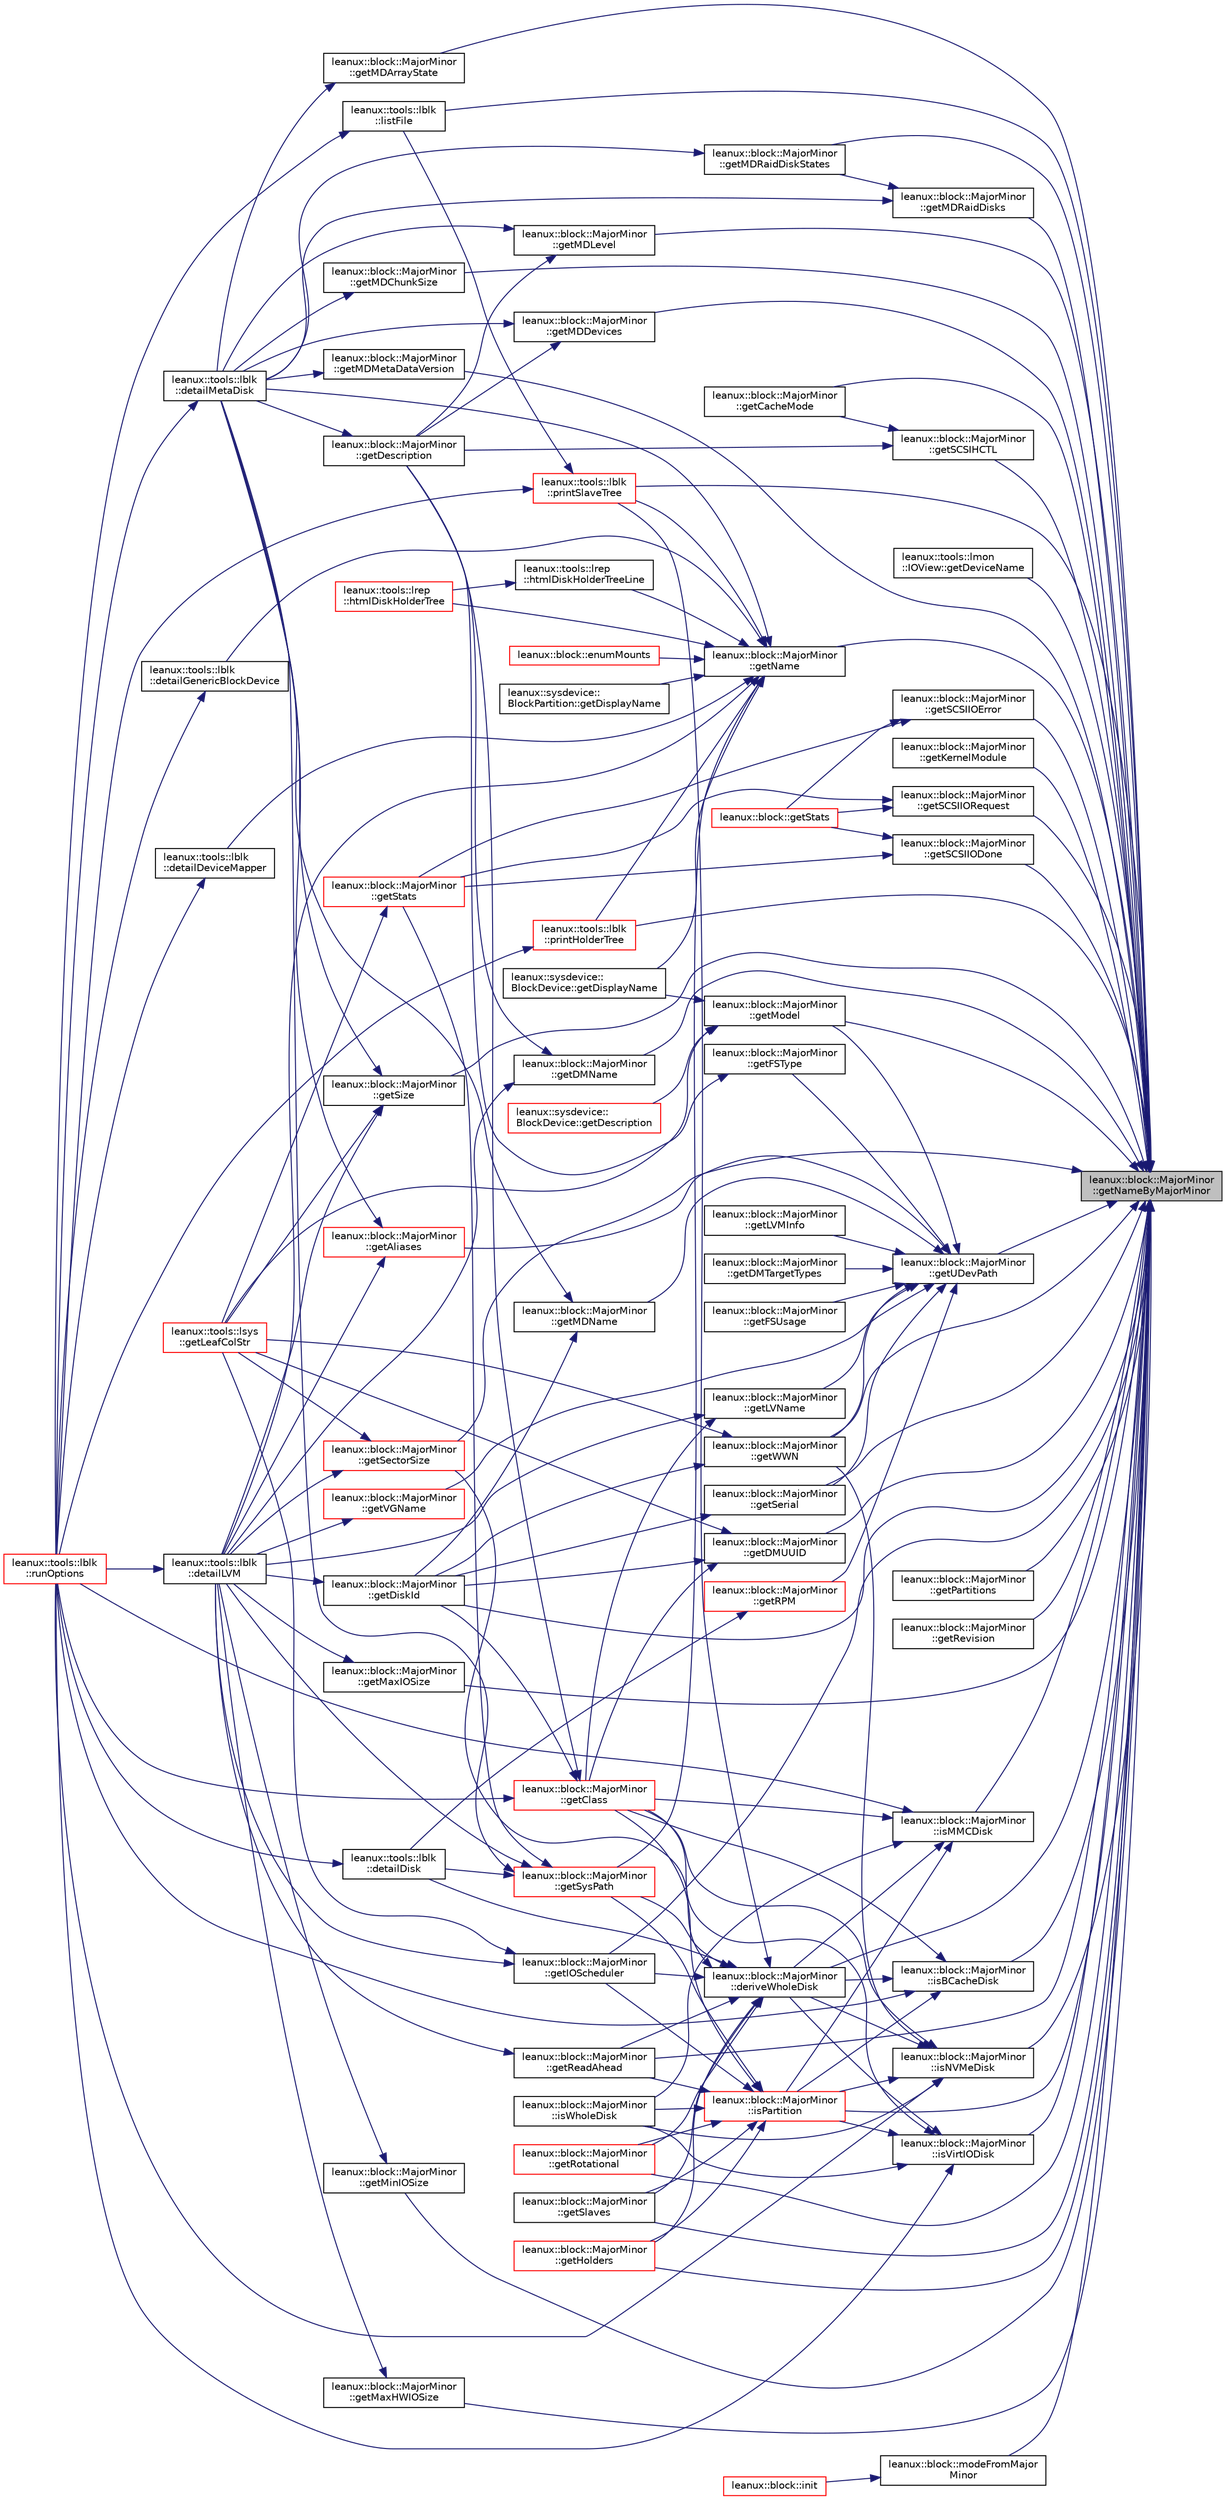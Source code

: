 digraph "leanux::block::MajorMinor::getNameByMajorMinor"
{
 // LATEX_PDF_SIZE
  bgcolor="transparent";
  edge [fontname="Helvetica",fontsize="10",labelfontname="Helvetica",labelfontsize="10"];
  node [fontname="Helvetica",fontsize="10",shape=record];
  rankdir="RL";
  Node1 [label="leanux::block::MajorMinor\l::getNameByMajorMinor",height=0.2,width=0.4,color="black", fillcolor="grey75", style="filled", fontcolor="black",tooltip="Get the DeviceName for the MajorMinor."];
  Node1 -> Node2 [dir="back",color="midnightblue",fontsize="10",style="solid",fontname="Helvetica"];
  Node2 [label="leanux::block::MajorMinor\l::deriveWholeDisk",height=0.2,width=0.4,color="black",URL="$classleanux_1_1block_1_1MajorMinor.html#a5771b2baf04dd79e61c5bcd3f4ec532c",tooltip="Derive the MajorMinor of the whole disk holding a partition."];
  Node2 -> Node3 [dir="back",color="midnightblue",fontsize="10",style="solid",fontname="Helvetica"];
  Node3 [label="leanux::tools::lblk\l::detailDisk",height=0.2,width=0.4,color="black",URL="$namespaceleanux_1_1tools_1_1lblk.html#ade16c362a9900ba9267433bf57da42ce",tooltip="Write disk details."];
  Node3 -> Node4 [dir="back",color="midnightblue",fontsize="10",style="solid",fontname="Helvetica"];
  Node4 [label="leanux::tools::lblk\l::runOptions",height=0.2,width=0.4,color="red",URL="$namespaceleanux_1_1tools_1_1lblk.html#aafee1346a1081bfa4f7470f921cd66b8",tooltip="Direct output run from options."];
  Node2 -> Node7 [dir="back",color="midnightblue",fontsize="10",style="solid",fontname="Helvetica"];
  Node7 [label="leanux::block::MajorMinor\l::getHolders",height=0.2,width=0.4,color="red",URL="$classleanux_1_1block_1_1MajorMinor.html#af09033a9db9d908d1132bbab667a0801",tooltip="Get a list of devices holding (using) the device m."];
  Node2 -> Node11 [dir="back",color="midnightblue",fontsize="10",style="solid",fontname="Helvetica"];
  Node11 [label="leanux::block::MajorMinor\l::getIOScheduler",height=0.2,width=0.4,color="black",URL="$classleanux_1_1block_1_1MajorMinor.html#aefbe4f5de2bcdf31cfb0ece97e8e12e7",tooltip="get the IO scheduler (elevator) configured for the device."];
  Node11 -> Node12 [dir="back",color="midnightblue",fontsize="10",style="solid",fontname="Helvetica"];
  Node12 [label="leanux::tools::lblk\l::detailLVM",height=0.2,width=0.4,color="black",URL="$namespaceleanux_1_1tools_1_1lblk.html#ac57ae7d9a91a4259052d4ae1da5a36a2",tooltip="Write LVM details."];
  Node12 -> Node4 [dir="back",color="midnightblue",fontsize="10",style="solid",fontname="Helvetica"];
  Node11 -> Node13 [dir="back",color="midnightblue",fontsize="10",style="solid",fontname="Helvetica"];
  Node13 [label="leanux::tools::lsys\l::getLeafColStr",height=0.2,width=0.4,color="red",URL="$namespaceleanux_1_1tools_1_1lsys.html#a4a56050ff78d8c77b6a699ff6d5aea50",tooltip="get named field attributes for the SysDevice."];
  Node2 -> Node18 [dir="back",color="midnightblue",fontsize="10",style="solid",fontname="Helvetica"];
  Node18 [label="leanux::block::MajorMinor\l::getReadAhead",height=0.2,width=0.4,color="black",URL="$classleanux_1_1block_1_1MajorMinor.html#a80d3a92692140016ab3973ace30d65c2",tooltip="get the read-ahead size for the device"];
  Node18 -> Node12 [dir="back",color="midnightblue",fontsize="10",style="solid",fontname="Helvetica"];
  Node2 -> Node19 [dir="back",color="midnightblue",fontsize="10",style="solid",fontname="Helvetica"];
  Node19 [label="leanux::block::MajorMinor\l::getRotational",height=0.2,width=0.4,color="red",URL="$classleanux_1_1block_1_1MajorMinor.html#ae8569c67c7ab725af5c89e8e01011a7b",tooltip="Chech if a disk is mechanical or solid state."];
  Node2 -> Node21 [dir="back",color="midnightblue",fontsize="10",style="solid",fontname="Helvetica"];
  Node21 [label="leanux::block::MajorMinor\l::getSectorSize",height=0.2,width=0.4,color="red",URL="$classleanux_1_1block_1_1MajorMinor.html#a89962016f65109842c3941fa188eae95",tooltip="get the device sector size."];
  Node21 -> Node12 [dir="back",color="midnightblue",fontsize="10",style="solid",fontname="Helvetica"];
  Node21 -> Node13 [dir="back",color="midnightblue",fontsize="10",style="solid",fontname="Helvetica"];
  Node2 -> Node23 [dir="back",color="midnightblue",fontsize="10",style="solid",fontname="Helvetica"];
  Node23 [label="leanux::block::MajorMinor\l::getSlaves",height=0.2,width=0.4,color="black",URL="$classleanux_1_1block_1_1MajorMinor.html#a5466f74de32fbbcaccceff77133e2b7b",tooltip="Get a list of devices slave to the device m."];
  Node2 -> Node24 [dir="back",color="midnightblue",fontsize="10",style="solid",fontname="Helvetica"];
  Node24 [label="leanux::block::MajorMinor\l::getSysPath",height=0.2,width=0.4,color="red",URL="$classleanux_1_1block_1_1MajorMinor.html#a742f510de3aea2ec0a1eb112e3ca3c1e",tooltip="return the full device path as it appears under /sys/devices/block"];
  Node24 -> Node3 [dir="back",color="midnightblue",fontsize="10",style="solid",fontname="Helvetica"];
  Node24 -> Node12 [dir="back",color="midnightblue",fontsize="10",style="solid",fontname="Helvetica"];
  Node24 -> Node10 [dir="back",color="midnightblue",fontsize="10",style="solid",fontname="Helvetica"];
  Node10 [label="leanux::tools::lblk\l::detailMetaDisk",height=0.2,width=0.4,color="black",URL="$namespaceleanux_1_1tools_1_1lblk.html#a3ed79ca6c9f478be774a6d9f4a4cb016",tooltip="Write MetaDisk details."];
  Node10 -> Node4 [dir="back",color="midnightblue",fontsize="10",style="solid",fontname="Helvetica"];
  Node24 -> Node26 [dir="back",color="midnightblue",fontsize="10",style="solid",fontname="Helvetica"];
  Node26 [label="leanux::block::MajorMinor\l::getStats",height=0.2,width=0.4,color="red",URL="$classleanux_1_1block_1_1MajorMinor.html#a314abee5e9b9cc4c609d54e61103863a",tooltip="get performance statistics for the block device specified by MajorMinor."];
  Node26 -> Node13 [dir="back",color="midnightblue",fontsize="10",style="solid",fontname="Helvetica"];
  Node2 -> Node37 [dir="back",color="midnightblue",fontsize="10",style="solid",fontname="Helvetica"];
  Node37 [label="leanux::tools::lblk\l::printSlaveTree",height=0.2,width=0.4,color="red",URL="$namespaceleanux_1_1tools_1_1lblk.html#a514a93d2172ba20b92f77ba1062d822c",tooltip="Write the tree of slaves beneath and including mm, append to tab, starting with level."];
  Node37 -> Node38 [dir="back",color="midnightblue",fontsize="10",style="solid",fontname="Helvetica"];
  Node38 [label="leanux::tools::lblk\l::listFile",height=0.2,width=0.4,color="black",URL="$namespaceleanux_1_1tools_1_1lblk.html#ae7d5c6185a714de483a152b1846eadcb",tooltip="Table listing all storage needed for the filesystem containing file."];
  Node38 -> Node4 [dir="back",color="midnightblue",fontsize="10",style="solid",fontname="Helvetica"];
  Node37 -> Node4 [dir="back",color="midnightblue",fontsize="10",style="solid",fontname="Helvetica"];
  Node1 -> Node40 [dir="back",color="midnightblue",fontsize="10",style="solid",fontname="Helvetica"];
  Node40 [label="leanux::block::MajorMinor\l::getCacheMode",height=0.2,width=0.4,color="black",URL="$classleanux_1_1block_1_1MajorMinor.html#a45064f081756fce365d620aba5e73481",tooltip="get the SCSI disk caching mode (write back/write through)."];
  Node1 -> Node41 [dir="back",color="midnightblue",fontsize="10",style="solid",fontname="Helvetica"];
  Node41 [label="leanux::tools::lmon\l::IOView::getDeviceName",height=0.2,width=0.4,color="black",URL="$classleanux_1_1tools_1_1lmon_1_1IOView.html#af261d5055e4705b422097aa483a9158b",tooltip="Get device name through name_cache_."];
  Node1 -> Node42 [dir="back",color="midnightblue",fontsize="10",style="solid",fontname="Helvetica"];
  Node42 [label="leanux::block::MajorMinor\l::getDiskId",height=0.2,width=0.4,color="black",URL="$classleanux_1_1block_1_1MajorMinor.html#a52999f02212469e3e0e74760d7637470",tooltip="Retrieve a string identifying a disk on a best-efffort basis."];
  Node42 -> Node12 [dir="back",color="midnightblue",fontsize="10",style="solid",fontname="Helvetica"];
  Node1 -> Node43 [dir="back",color="midnightblue",fontsize="10",style="solid",fontname="Helvetica"];
  Node43 [label="leanux::block::MajorMinor\l::getDMName",height=0.2,width=0.4,color="black",URL="$classleanux_1_1block_1_1MajorMinor.html#ac55fb06648c92ded4eacf29800faef83",tooltip="return the device dm name (or an empty string if not a dm device)"];
  Node43 -> Node12 [dir="back",color="midnightblue",fontsize="10",style="solid",fontname="Helvetica"];
  Node43 -> Node9 [dir="back",color="midnightblue",fontsize="10",style="solid",fontname="Helvetica"];
  Node9 [label="leanux::block::MajorMinor\l::getDescription",height=0.2,width=0.4,color="black",URL="$classleanux_1_1block_1_1MajorMinor.html#a26a2363b1eea927b6ebb4aad44dea876",tooltip="Get a pretty-print description for the device."];
  Node9 -> Node10 [dir="back",color="midnightblue",fontsize="10",style="solid",fontname="Helvetica"];
  Node1 -> Node44 [dir="back",color="midnightblue",fontsize="10",style="solid",fontname="Helvetica"];
  Node44 [label="leanux::block::MajorMinor\l::getDMUUID",height=0.2,width=0.4,color="black",URL="$classleanux_1_1block_1_1MajorMinor.html#a211f6f6595c83289600887d41d394742",tooltip="return the device dm uuid (or an empty string if not a dm device)"];
  Node44 -> Node45 [dir="back",color="midnightblue",fontsize="10",style="solid",fontname="Helvetica"];
  Node45 [label="leanux::block::MajorMinor\l::getClass",height=0.2,width=0.4,color="red",URL="$classleanux_1_1block_1_1MajorMinor.html#ad8b93c3f6fc290008c2025e5e3d42eb5",tooltip="Get the DeviceClass for a MajorMinor."];
  Node45 -> Node9 [dir="back",color="midnightblue",fontsize="10",style="solid",fontname="Helvetica"];
  Node45 -> Node42 [dir="back",color="midnightblue",fontsize="10",style="solid",fontname="Helvetica"];
  Node45 -> Node4 [dir="back",color="midnightblue",fontsize="10",style="solid",fontname="Helvetica"];
  Node44 -> Node42 [dir="back",color="midnightblue",fontsize="10",style="solid",fontname="Helvetica"];
  Node44 -> Node13 [dir="back",color="midnightblue",fontsize="10",style="solid",fontname="Helvetica"];
  Node1 -> Node7 [dir="back",color="midnightblue",fontsize="10",style="solid",fontname="Helvetica"];
  Node1 -> Node11 [dir="back",color="midnightblue",fontsize="10",style="solid",fontname="Helvetica"];
  Node1 -> Node49 [dir="back",color="midnightblue",fontsize="10",style="solid",fontname="Helvetica"];
  Node49 [label="leanux::block::MajorMinor\l::getKernelModule",height=0.2,width=0.4,color="black",URL="$classleanux_1_1block_1_1MajorMinor.html#a20f0734c19b3537b0e8b321a82a83f86",tooltip="get the kernel module (driver) used for the block device, such as 'scsi' or 'virtio'."];
  Node1 -> Node50 [dir="back",color="midnightblue",fontsize="10",style="solid",fontname="Helvetica"];
  Node50 [label="leanux::block::MajorMinor\l::getMaxHWIOSize",height=0.2,width=0.4,color="black",URL="$classleanux_1_1block_1_1MajorMinor.html#a7e67ba12dcc01b5690e58b252f3c7019",tooltip="get the maximum IO size the hardware device reports to support."];
  Node50 -> Node12 [dir="back",color="midnightblue",fontsize="10",style="solid",fontname="Helvetica"];
  Node1 -> Node51 [dir="back",color="midnightblue",fontsize="10",style="solid",fontname="Helvetica"];
  Node51 [label="leanux::block::MajorMinor\l::getMaxIOSize",height=0.2,width=0.4,color="black",URL="$classleanux_1_1block_1_1MajorMinor.html#a28ee6f7ffa63a9a24c296e96f9a50a8b",tooltip="get the maximum IO size configured to the device."];
  Node51 -> Node12 [dir="back",color="midnightblue",fontsize="10",style="solid",fontname="Helvetica"];
  Node1 -> Node52 [dir="back",color="midnightblue",fontsize="10",style="solid",fontname="Helvetica"];
  Node52 [label="leanux::block::MajorMinor\l::getMDArrayState",height=0.2,width=0.4,color="black",URL="$classleanux_1_1block_1_1MajorMinor.html#a69c4cb46b34cbaad06c823ecccb4aa95",tooltip="Get the MD array state, valid for MetaDisk block devices."];
  Node52 -> Node10 [dir="back",color="midnightblue",fontsize="10",style="solid",fontname="Helvetica"];
  Node1 -> Node53 [dir="back",color="midnightblue",fontsize="10",style="solid",fontname="Helvetica"];
  Node53 [label="leanux::block::MajorMinor\l::getMDChunkSize",height=0.2,width=0.4,color="black",URL="$classleanux_1_1block_1_1MajorMinor.html#a227a0929842bd741dec9c9d37f4feea1",tooltip="Get the MD chunck size, valid for MetaDisk block devices."];
  Node53 -> Node10 [dir="back",color="midnightblue",fontsize="10",style="solid",fontname="Helvetica"];
  Node1 -> Node54 [dir="back",color="midnightblue",fontsize="10",style="solid",fontname="Helvetica"];
  Node54 [label="leanux::block::MajorMinor\l::getMDDevices",height=0.2,width=0.4,color="black",URL="$classleanux_1_1block_1_1MajorMinor.html#a9d52932765ff17fd522e88807308b63c",tooltip="Get the number of members in the MetaDisk or zero if not a MetaDisk."];
  Node54 -> Node10 [dir="back",color="midnightblue",fontsize="10",style="solid",fontname="Helvetica"];
  Node54 -> Node9 [dir="back",color="midnightblue",fontsize="10",style="solid",fontname="Helvetica"];
  Node1 -> Node55 [dir="back",color="midnightblue",fontsize="10",style="solid",fontname="Helvetica"];
  Node55 [label="leanux::block::MajorMinor\l::getMDLevel",height=0.2,width=0.4,color="black",URL="$classleanux_1_1block_1_1MajorMinor.html#a2c3df5e91a598e9078ed6682f2485e85",tooltip="Get the device MetaDisk RAID level or empty if the device is not an MetaDisk."];
  Node55 -> Node10 [dir="back",color="midnightblue",fontsize="10",style="solid",fontname="Helvetica"];
  Node55 -> Node9 [dir="back",color="midnightblue",fontsize="10",style="solid",fontname="Helvetica"];
  Node1 -> Node56 [dir="back",color="midnightblue",fontsize="10",style="solid",fontname="Helvetica"];
  Node56 [label="leanux::block::MajorMinor\l::getMDMetaDataVersion",height=0.2,width=0.4,color="black",URL="$classleanux_1_1block_1_1MajorMinor.html#a24bd8b57018e643a1c8d319f8b919dc2",tooltip="Get the MD metadata version, valid for MetaDisk block devices."];
  Node56 -> Node10 [dir="back",color="midnightblue",fontsize="10",style="solid",fontname="Helvetica"];
  Node1 -> Node57 [dir="back",color="midnightblue",fontsize="10",style="solid",fontname="Helvetica"];
  Node57 [label="leanux::block::MajorMinor\l::getMDRaidDisks",height=0.2,width=0.4,color="black",URL="$classleanux_1_1block_1_1MajorMinor.html#ad5d99ca38ec1da09595471284c8f0781",tooltip="Get the raid disks participating in the MD array specified my MajorMinor."];
  Node57 -> Node10 [dir="back",color="midnightblue",fontsize="10",style="solid",fontname="Helvetica"];
  Node57 -> Node58 [dir="back",color="midnightblue",fontsize="10",style="solid",fontname="Helvetica"];
  Node58 [label="leanux::block::MajorMinor\l::getMDRaidDiskStates",height=0.2,width=0.4,color="black",URL="$classleanux_1_1block_1_1MajorMinor.html#a4d370f09736fa49da191601f235ad3dc",tooltip="Get a string representing raid disk states as seen in /proc/mdstat."];
  Node58 -> Node10 [dir="back",color="midnightblue",fontsize="10",style="solid",fontname="Helvetica"];
  Node1 -> Node58 [dir="back",color="midnightblue",fontsize="10",style="solid",fontname="Helvetica"];
  Node1 -> Node59 [dir="back",color="midnightblue",fontsize="10",style="solid",fontname="Helvetica"];
  Node59 [label="leanux::block::MajorMinor\l::getMinIOSize",height=0.2,width=0.4,color="black",URL="$classleanux_1_1block_1_1MajorMinor.html#aba4faaf6914fd4c4f02840b297e1de36",tooltip="get the minimum IO size the device supports."];
  Node59 -> Node12 [dir="back",color="midnightblue",fontsize="10",style="solid",fontname="Helvetica"];
  Node1 -> Node60 [dir="back",color="midnightblue",fontsize="10",style="solid",fontname="Helvetica"];
  Node60 [label="leanux::block::MajorMinor\l::getModel",height=0.2,width=0.4,color="black",URL="$classleanux_1_1block_1_1MajorMinor.html#ac3ebc9c959e865aba4a933e92da45674",tooltip="Get the model for the device."];
  Node60 -> Node61 [dir="back",color="midnightblue",fontsize="10",style="solid",fontname="Helvetica"];
  Node61 [label="leanux::sysdevice::\lBlockDevice::getDescription",height=0.2,width=0.4,color="red",URL="$classleanux_1_1sysdevice_1_1BlockDevice.html#ac4b9e0008260b83d9c20f8cad7a43ac6",tooltip="Get a human readable description of this SysDevice."];
  Node60 -> Node64 [dir="back",color="midnightblue",fontsize="10",style="solid",fontname="Helvetica"];
  Node64 [label="leanux::sysdevice::\lBlockDevice::getDisplayName",height=0.2,width=0.4,color="black",URL="$classleanux_1_1sysdevice_1_1BlockDevice.html#a575120cf630a3eb5e31b493a9260786f",tooltip=" "];
  Node60 -> Node13 [dir="back",color="midnightblue",fontsize="10",style="solid",fontname="Helvetica"];
  Node1 -> Node65 [dir="back",color="midnightblue",fontsize="10",style="solid",fontname="Helvetica"];
  Node65 [label="leanux::block::MajorMinor\l::getName",height=0.2,width=0.4,color="black",URL="$classleanux_1_1block_1_1MajorMinor.html#a08c4dd48259318cfd77067e866e05e84",tooltip="get the device name for this MajorMinor."];
  Node65 -> Node47 [dir="back",color="midnightblue",fontsize="10",style="solid",fontname="Helvetica"];
  Node47 [label="leanux::tools::lblk\l::detailDeviceMapper",height=0.2,width=0.4,color="black",URL="$namespaceleanux_1_1tools_1_1lblk.html#ab1dd99f5a818f4a86f50527aa9835a0a",tooltip="Write device mapper details."];
  Node47 -> Node4 [dir="back",color="midnightblue",fontsize="10",style="solid",fontname="Helvetica"];
  Node65 -> Node48 [dir="back",color="midnightblue",fontsize="10",style="solid",fontname="Helvetica"];
  Node48 [label="leanux::tools::lblk\l::detailGenericBlockDevice",height=0.2,width=0.4,color="black",URL="$namespaceleanux_1_1tools_1_1lblk.html#a166e28aa95689343dc660fb59f69b4a1",tooltip="Write generic block device details."];
  Node48 -> Node4 [dir="back",color="midnightblue",fontsize="10",style="solid",fontname="Helvetica"];
  Node65 -> Node12 [dir="back",color="midnightblue",fontsize="10",style="solid",fontname="Helvetica"];
  Node65 -> Node10 [dir="back",color="midnightblue",fontsize="10",style="solid",fontname="Helvetica"];
  Node65 -> Node66 [dir="back",color="midnightblue",fontsize="10",style="solid",fontname="Helvetica"];
  Node66 [label="leanux::block::enumMounts",height=0.2,width=0.4,color="red",URL="$namespaceleanux_1_1block.html#afaee6721d578e4e9ccbebb7dea5919a6",tooltip="Get a map of MajorMinor to MountInfo from /proc/mounts."];
  Node65 -> Node64 [dir="back",color="midnightblue",fontsize="10",style="solid",fontname="Helvetica"];
  Node65 -> Node83 [dir="back",color="midnightblue",fontsize="10",style="solid",fontname="Helvetica"];
  Node83 [label="leanux::sysdevice::\lBlockPartition::getDisplayName",height=0.2,width=0.4,color="black",URL="$classleanux_1_1sysdevice_1_1BlockPartition.html#ad6e352ab7210d8d47ad2d59478cf31d8",tooltip=" "];
  Node65 -> Node24 [dir="back",color="midnightblue",fontsize="10",style="solid",fontname="Helvetica"];
  Node65 -> Node84 [dir="back",color="midnightblue",fontsize="10",style="solid",fontname="Helvetica"];
  Node84 [label="leanux::tools::lrep\l::htmlDiskHolderTree",height=0.2,width=0.4,color="red",URL="$namespaceleanux_1_1tools_1_1lrep.html#ae4da66e8bfc19d1c979aa5746b3935ba",tooltip=" "];
  Node65 -> Node88 [dir="back",color="midnightblue",fontsize="10",style="solid",fontname="Helvetica"];
  Node88 [label="leanux::tools::lrep\l::htmlDiskHolderTreeLine",height=0.2,width=0.4,color="black",URL="$namespaceleanux_1_1tools_1_1lrep.html#a8634850f0d03b1684c24dd922d0f5bb0",tooltip=" "];
  Node88 -> Node84 [dir="back",color="midnightblue",fontsize="10",style="solid",fontname="Helvetica"];
  Node65 -> Node89 [dir="back",color="midnightblue",fontsize="10",style="solid",fontname="Helvetica"];
  Node89 [label="leanux::tools::lblk\l::printHolderTree",height=0.2,width=0.4,color="red",URL="$namespaceleanux_1_1tools_1_1lblk.html#a0ce6fe01f37dc9d73d699030825432be",tooltip="Write the tree of holders above and including mm, append to tab, starting with level."];
  Node89 -> Node4 [dir="back",color="midnightblue",fontsize="10",style="solid",fontname="Helvetica"];
  Node65 -> Node37 [dir="back",color="midnightblue",fontsize="10",style="solid",fontname="Helvetica"];
  Node1 -> Node90 [dir="back",color="midnightblue",fontsize="10",style="solid",fontname="Helvetica"];
  Node90 [label="leanux::block::MajorMinor\l::getPartitions",height=0.2,width=0.4,color="black",URL="$classleanux_1_1block_1_1MajorMinor.html#a2602a176d1f736910ae6dfb6591de046",tooltip="Get a list of partition devices in the disk,."];
  Node1 -> Node18 [dir="back",color="midnightblue",fontsize="10",style="solid",fontname="Helvetica"];
  Node1 -> Node91 [dir="back",color="midnightblue",fontsize="10",style="solid",fontname="Helvetica"];
  Node91 [label="leanux::block::MajorMinor\l::getRevision",height=0.2,width=0.4,color="black",URL="$classleanux_1_1block_1_1MajorMinor.html#a48281a7ff9ccab055028ebcd4508e8a8",tooltip="firmware revision of the device"];
  Node1 -> Node19 [dir="back",color="midnightblue",fontsize="10",style="solid",fontname="Helvetica"];
  Node1 -> Node92 [dir="back",color="midnightblue",fontsize="10",style="solid",fontname="Helvetica"];
  Node92 [label="leanux::block::MajorMinor\l::getSCSIHCTL",height=0.2,width=0.4,color="black",URL="$classleanux_1_1block_1_1MajorMinor.html#a322147b2e87ccbb0b5ffa42b18d03b4e",tooltip="get the host:channel:target:lun addess for the device."];
  Node92 -> Node40 [dir="back",color="midnightblue",fontsize="10",style="solid",fontname="Helvetica"];
  Node92 -> Node9 [dir="back",color="midnightblue",fontsize="10",style="solid",fontname="Helvetica"];
  Node1 -> Node93 [dir="back",color="midnightblue",fontsize="10",style="solid",fontname="Helvetica"];
  Node93 [label="leanux::block::MajorMinor\l::getSCSIIODone",height=0.2,width=0.4,color="black",URL="$classleanux_1_1block_1_1MajorMinor.html#aec5c9aa75e9cb579163989cece64adc7",tooltip="Get SCSI iodone_cnt (number of SCSI IO completions)"];
  Node93 -> Node26 [dir="back",color="midnightblue",fontsize="10",style="solid",fontname="Helvetica"];
  Node93 -> Node94 [dir="back",color="midnightblue",fontsize="10",style="solid",fontname="Helvetica"];
  Node94 [label="leanux::block::getStats",height=0.2,width=0.4,color="red",URL="$namespaceleanux_1_1block.html#ae227ed1fa83d91988072e335ea0f81e9",tooltip="get block device statistics into a DeviceStatsMap."];
  Node1 -> Node98 [dir="back",color="midnightblue",fontsize="10",style="solid",fontname="Helvetica"];
  Node98 [label="leanux::block::MajorMinor\l::getSCSIIOError",height=0.2,width=0.4,color="black",URL="$classleanux_1_1block_1_1MajorMinor.html#ab3f52da181b760aa9d9240c08beb8ae8",tooltip="Get SCSI ioerr_cnt (number of SCSI IO errors)"];
  Node98 -> Node26 [dir="back",color="midnightblue",fontsize="10",style="solid",fontname="Helvetica"];
  Node98 -> Node94 [dir="back",color="midnightblue",fontsize="10",style="solid",fontname="Helvetica"];
  Node1 -> Node99 [dir="back",color="midnightblue",fontsize="10",style="solid",fontname="Helvetica"];
  Node99 [label="leanux::block::MajorMinor\l::getSCSIIORequest",height=0.2,width=0.4,color="black",URL="$classleanux_1_1block_1_1MajorMinor.html#a0c501b00fcddef5167f8f4e4f98e3bdb",tooltip="Get SCSI iorequest_cnt (number of SCSI IO requests)"];
  Node99 -> Node26 [dir="back",color="midnightblue",fontsize="10",style="solid",fontname="Helvetica"];
  Node99 -> Node94 [dir="back",color="midnightblue",fontsize="10",style="solid",fontname="Helvetica"];
  Node1 -> Node21 [dir="back",color="midnightblue",fontsize="10",style="solid",fontname="Helvetica"];
  Node1 -> Node100 [dir="back",color="midnightblue",fontsize="10",style="solid",fontname="Helvetica"];
  Node100 [label="leanux::block::MajorMinor\l::getSerial",height=0.2,width=0.4,color="black",URL="$classleanux_1_1block_1_1MajorMinor.html#ac25722522d86fe9a2ecbd2528a15561a",tooltip="Get the serial number for the device."];
  Node100 -> Node42 [dir="back",color="midnightblue",fontsize="10",style="solid",fontname="Helvetica"];
  Node1 -> Node101 [dir="back",color="midnightblue",fontsize="10",style="solid",fontname="Helvetica"];
  Node101 [label="leanux::block::MajorMinor\l::getSize",height=0.2,width=0.4,color="black",URL="$classleanux_1_1block_1_1MajorMinor.html#ac2eb74dd60914d3e34e73fd0c7125de8",tooltip="Return the size (capacity) of the device in bytes."];
  Node101 -> Node12 [dir="back",color="midnightblue",fontsize="10",style="solid",fontname="Helvetica"];
  Node101 -> Node10 [dir="back",color="midnightblue",fontsize="10",style="solid",fontname="Helvetica"];
  Node101 -> Node13 [dir="back",color="midnightblue",fontsize="10",style="solid",fontname="Helvetica"];
  Node1 -> Node23 [dir="back",color="midnightblue",fontsize="10",style="solid",fontname="Helvetica"];
  Node1 -> Node102 [dir="back",color="midnightblue",fontsize="10",style="solid",fontname="Helvetica"];
  Node102 [label="leanux::block::MajorMinor\l::getUDevPath",height=0.2,width=0.4,color="black",URL="$classleanux_1_1block_1_1MajorMinor.html#a7ef43192321c82d296575f35b69c52d4",tooltip="Get the udev path for the device."];
  Node102 -> Node103 [dir="back",color="midnightblue",fontsize="10",style="solid",fontname="Helvetica"];
  Node103 [label="leanux::block::MajorMinor\l::getAliases",height=0.2,width=0.4,color="red",URL="$classleanux_1_1block_1_1MajorMinor.html#a53428887ee9d78196b265e624087ce2b",tooltip="get a list of device aliases, returned as full paths."];
  Node103 -> Node12 [dir="back",color="midnightblue",fontsize="10",style="solid",fontname="Helvetica"];
  Node103 -> Node10 [dir="back",color="midnightblue",fontsize="10",style="solid",fontname="Helvetica"];
  Node102 -> Node112 [dir="back",color="midnightblue",fontsize="10",style="solid",fontname="Helvetica"];
  Node112 [label="leanux::block::MajorMinor\l::getDMTargetTypes",height=0.2,width=0.4,color="black",URL="$classleanux_1_1block_1_1MajorMinor.html#ab4394ad4bd49c4c5fdc2d9893f8b12f7",tooltip="return the device dm target type (or an empty string if not a d device)"];
  Node102 -> Node113 [dir="back",color="midnightblue",fontsize="10",style="solid",fontname="Helvetica"];
  Node113 [label="leanux::block::MajorMinor\l::getFSType",height=0.2,width=0.4,color="black",URL="$classleanux_1_1block_1_1MajorMinor.html#a723e203bbbb94b23e9d593b1cf744884",tooltip="Get the filesystem type of the block device."];
  Node113 -> Node9 [dir="back",color="midnightblue",fontsize="10",style="solid",fontname="Helvetica"];
  Node102 -> Node114 [dir="back",color="midnightblue",fontsize="10",style="solid",fontname="Helvetica"];
  Node114 [label="leanux::block::MajorMinor\l::getFSUsage",height=0.2,width=0.4,color="black",URL="$classleanux_1_1block_1_1MajorMinor.html#a7f276776d4ebc48c75dc0eb324face49",tooltip="Get the usage type of the block device."];
  Node102 -> Node115 [dir="back",color="midnightblue",fontsize="10",style="solid",fontname="Helvetica"];
  Node115 [label="leanux::block::MajorMinor\l::getLVMInfo",height=0.2,width=0.4,color="black",URL="$classleanux_1_1block_1_1MajorMinor.html#afc57d17fca2d2f72f40ae2cc06dc0425",tooltip="return VG and LV name for a LVM device."];
  Node102 -> Node116 [dir="back",color="midnightblue",fontsize="10",style="solid",fontname="Helvetica"];
  Node116 [label="leanux::block::MajorMinor\l::getLVName",height=0.2,width=0.4,color="black",URL="$classleanux_1_1block_1_1MajorMinor.html#aedaa770034a3bc139513e7a9aaa5c7f4",tooltip="Get the LV name the block device belongs to, or empty string if the device is not a LVM PV."];
  Node116 -> Node12 [dir="back",color="midnightblue",fontsize="10",style="solid",fontname="Helvetica"];
  Node116 -> Node45 [dir="back",color="midnightblue",fontsize="10",style="solid",fontname="Helvetica"];
  Node102 -> Node117 [dir="back",color="midnightblue",fontsize="10",style="solid",fontname="Helvetica"];
  Node117 [label="leanux::block::MajorMinor\l::getMDName",height=0.2,width=0.4,color="black",URL="$classleanux_1_1block_1_1MajorMinor.html#ae38226ce52162353e6fd5d77fd610442",tooltip="Get the device MetaDisk name or empty if the device is not an MetaDisk."];
  Node117 -> Node10 [dir="back",color="midnightblue",fontsize="10",style="solid",fontname="Helvetica"];
  Node117 -> Node42 [dir="back",color="midnightblue",fontsize="10",style="solid",fontname="Helvetica"];
  Node102 -> Node60 [dir="back",color="midnightblue",fontsize="10",style="solid",fontname="Helvetica"];
  Node102 -> Node118 [dir="back",color="midnightblue",fontsize="10",style="solid",fontname="Helvetica"];
  Node118 [label="leanux::block::MajorMinor\l::getRPM",height=0.2,width=0.4,color="red",URL="$classleanux_1_1block_1_1MajorMinor.html#ad3540e93c53ad2bb4656989caec3c053",tooltip="Get the rotation speed of a device."];
  Node118 -> Node3 [dir="back",color="midnightblue",fontsize="10",style="solid",fontname="Helvetica"];
  Node102 -> Node100 [dir="back",color="midnightblue",fontsize="10",style="solid",fontname="Helvetica"];
  Node102 -> Node119 [dir="back",color="midnightblue",fontsize="10",style="solid",fontname="Helvetica"];
  Node119 [label="leanux::block::MajorMinor\l::getVGName",height=0.2,width=0.4,color="red",URL="$classleanux_1_1block_1_1MajorMinor.html#a0843f4cee97fda4733b1579fb7544727",tooltip="Get the VG name the block device belongs to, or empty string if the device is not a LVM PV."];
  Node119 -> Node12 [dir="back",color="midnightblue",fontsize="10",style="solid",fontname="Helvetica"];
  Node102 -> Node120 [dir="back",color="midnightblue",fontsize="10",style="solid",fontname="Helvetica"];
  Node120 [label="leanux::block::MajorMinor\l::getWWN",height=0.2,width=0.4,color="black",URL="$classleanux_1_1block_1_1MajorMinor.html#aab3feb649c83cb299c1a4175873b3f74",tooltip="Some block devices do not have a WWN, so there is no guarentee a WWN exists."];
  Node120 -> Node42 [dir="back",color="midnightblue",fontsize="10",style="solid",fontname="Helvetica"];
  Node120 -> Node13 [dir="back",color="midnightblue",fontsize="10",style="solid",fontname="Helvetica"];
  Node1 -> Node120 [dir="back",color="midnightblue",fontsize="10",style="solid",fontname="Helvetica"];
  Node1 -> Node121 [dir="back",color="midnightblue",fontsize="10",style="solid",fontname="Helvetica"];
  Node121 [label="leanux::block::MajorMinor\l::isBCacheDisk",height=0.2,width=0.4,color="black",URL="$classleanux_1_1block_1_1MajorMinor.html#a59e3fe2f1a574b79bad1fe48a2334c27",tooltip="determine if the MajorMinor represents a bcache disk."];
  Node121 -> Node2 [dir="back",color="midnightblue",fontsize="10",style="solid",fontname="Helvetica"];
  Node121 -> Node45 [dir="back",color="midnightblue",fontsize="10",style="solid",fontname="Helvetica"];
  Node121 -> Node122 [dir="back",color="midnightblue",fontsize="10",style="solid",fontname="Helvetica"];
  Node122 [label="leanux::block::MajorMinor\l::isPartition",height=0.2,width=0.4,color="red",URL="$classleanux_1_1block_1_1MajorMinor.html#ad5136fe7853cb6f2ca04eadb465976da",tooltip=" "];
  Node122 -> Node45 [dir="back",color="midnightblue",fontsize="10",style="solid",fontname="Helvetica"];
  Node122 -> Node7 [dir="back",color="midnightblue",fontsize="10",style="solid",fontname="Helvetica"];
  Node122 -> Node11 [dir="back",color="midnightblue",fontsize="10",style="solid",fontname="Helvetica"];
  Node122 -> Node18 [dir="back",color="midnightblue",fontsize="10",style="solid",fontname="Helvetica"];
  Node122 -> Node19 [dir="back",color="midnightblue",fontsize="10",style="solid",fontname="Helvetica"];
  Node122 -> Node23 [dir="back",color="midnightblue",fontsize="10",style="solid",fontname="Helvetica"];
  Node122 -> Node24 [dir="back",color="midnightblue",fontsize="10",style="solid",fontname="Helvetica"];
  Node122 -> Node127 [dir="back",color="midnightblue",fontsize="10",style="solid",fontname="Helvetica"];
  Node127 [label="leanux::block::MajorMinor\l::isWholeDisk",height=0.2,width=0.4,color="black",URL="$classleanux_1_1block_1_1MajorMinor.html#a0538b77a5964620e5c5cd2943e631049",tooltip="Check if a disk is a whole disk (and not a partition)."];
  Node121 -> Node4 [dir="back",color="midnightblue",fontsize="10",style="solid",fontname="Helvetica"];
  Node1 -> Node128 [dir="back",color="midnightblue",fontsize="10",style="solid",fontname="Helvetica"];
  Node128 [label="leanux::block::MajorMinor\l::isMMCDisk",height=0.2,width=0.4,color="black",URL="$classleanux_1_1block_1_1MajorMinor.html#a852aa9e7ee1c107c95cd27ad47b5cf86",tooltip="determine if the MajorMinor represents an MMC disk."];
  Node128 -> Node2 [dir="back",color="midnightblue",fontsize="10",style="solid",fontname="Helvetica"];
  Node128 -> Node45 [dir="back",color="midnightblue",fontsize="10",style="solid",fontname="Helvetica"];
  Node128 -> Node122 [dir="back",color="midnightblue",fontsize="10",style="solid",fontname="Helvetica"];
  Node128 -> Node127 [dir="back",color="midnightblue",fontsize="10",style="solid",fontname="Helvetica"];
  Node128 -> Node4 [dir="back",color="midnightblue",fontsize="10",style="solid",fontname="Helvetica"];
  Node1 -> Node129 [dir="back",color="midnightblue",fontsize="10",style="solid",fontname="Helvetica"];
  Node129 [label="leanux::block::MajorMinor\l::isNVMeDisk",height=0.2,width=0.4,color="black",URL="$classleanux_1_1block_1_1MajorMinor.html#ab248c720a63908f9e3ef78ed23536de8",tooltip="determine if the MajorMinor represents a NVMe disk."];
  Node129 -> Node2 [dir="back",color="midnightblue",fontsize="10",style="solid",fontname="Helvetica"];
  Node129 -> Node45 [dir="back",color="midnightblue",fontsize="10",style="solid",fontname="Helvetica"];
  Node129 -> Node120 [dir="back",color="midnightblue",fontsize="10",style="solid",fontname="Helvetica"];
  Node129 -> Node122 [dir="back",color="midnightblue",fontsize="10",style="solid",fontname="Helvetica"];
  Node129 -> Node127 [dir="back",color="midnightblue",fontsize="10",style="solid",fontname="Helvetica"];
  Node129 -> Node4 [dir="back",color="midnightblue",fontsize="10",style="solid",fontname="Helvetica"];
  Node1 -> Node122 [dir="back",color="midnightblue",fontsize="10",style="solid",fontname="Helvetica"];
  Node1 -> Node130 [dir="back",color="midnightblue",fontsize="10",style="solid",fontname="Helvetica"];
  Node130 [label="leanux::block::MajorMinor\l::isVirtIODisk",height=0.2,width=0.4,color="black",URL="$classleanux_1_1block_1_1MajorMinor.html#aaa91d26165ff4b7a32cfe052e72463cc",tooltip="determine if the MajorMinor represents a virtio disk."];
  Node130 -> Node2 [dir="back",color="midnightblue",fontsize="10",style="solid",fontname="Helvetica"];
  Node130 -> Node45 [dir="back",color="midnightblue",fontsize="10",style="solid",fontname="Helvetica"];
  Node130 -> Node122 [dir="back",color="midnightblue",fontsize="10",style="solid",fontname="Helvetica"];
  Node130 -> Node127 [dir="back",color="midnightblue",fontsize="10",style="solid",fontname="Helvetica"];
  Node130 -> Node4 [dir="back",color="midnightblue",fontsize="10",style="solid",fontname="Helvetica"];
  Node1 -> Node38 [dir="back",color="midnightblue",fontsize="10",style="solid",fontname="Helvetica"];
  Node1 -> Node131 [dir="back",color="midnightblue",fontsize="10",style="solid",fontname="Helvetica"];
  Node131 [label="leanux::block::modeFromMajor\lMinor",height=0.2,width=0.4,color="black",URL="$namespaceleanux_1_1block.html#a9fd7f9ca7fa9102da23e1299fe841f48",tooltip="Detect the udevMode from the given MajorMinor and udev_path."];
  Node131 -> Node132 [dir="back",color="midnightblue",fontsize="10",style="solid",fontname="Helvetica"];
  Node132 [label="leanux::block::init",height=0.2,width=0.4,color="red",URL="$namespaceleanux_1_1block.html#a927d958ef9b9b66a13c32754e91d0c7d",tooltip="Initialize the block API."];
  Node1 -> Node89 [dir="back",color="midnightblue",fontsize="10",style="solid",fontname="Helvetica"];
  Node1 -> Node37 [dir="back",color="midnightblue",fontsize="10",style="solid",fontname="Helvetica"];
}
